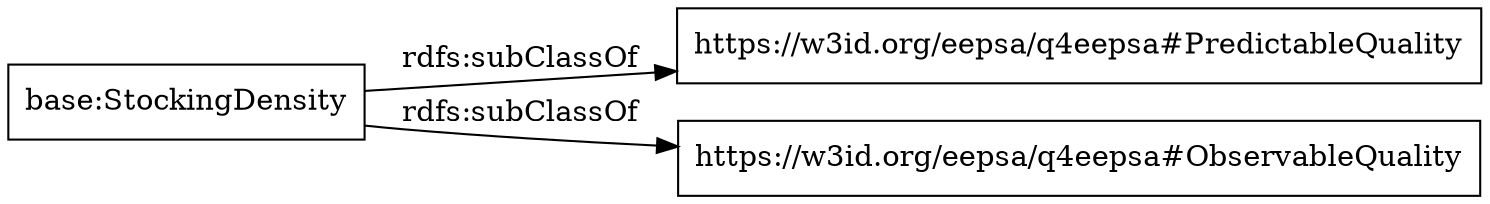 digraph ar2dtool_diagram { 
rankdir=LR;
size="1000"
node [shape = rectangle, color="black"]; "base:StockingDensity" ; /*classes style*/
	"base:StockingDensity" -> "https://w3id.org/eepsa/q4eepsa#PredictableQuality" [ label = "rdfs:subClassOf" ];
	"base:StockingDensity" -> "https://w3id.org/eepsa/q4eepsa#ObservableQuality" [ label = "rdfs:subClassOf" ];

}
